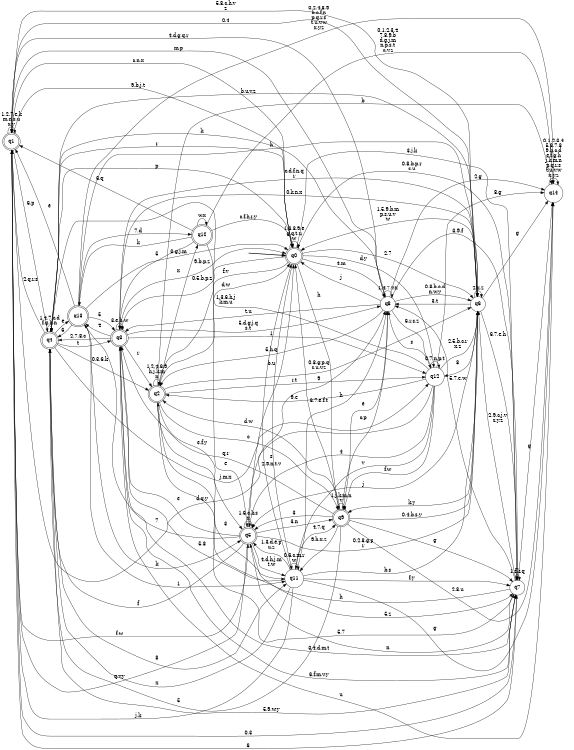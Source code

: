 digraph BlueStar {
__start0 [style = invis, shape = none, label = "", width = 0, height = 0];

rankdir=LR;
size="8,5";

s0 [style="rounded,filled", color="black", fillcolor="white" shape="doublecircle", label="q0"];
s1 [style="rounded,filled", color="black", fillcolor="white" shape="doublecircle", label="q1"];
s2 [style="rounded,filled", color="black", fillcolor="white" shape="doublecircle", label="q2"];
s3 [style="rounded,filled", color="black", fillcolor="white" shape="doublecircle", label="q3"];
s4 [style="rounded,filled", color="black", fillcolor="white" shape="doublecircle", label="q4"];
s5 [style="rounded,filled", color="black", fillcolor="white" shape="doublecircle", label="q5"];
s6 [style="filled", color="black", fillcolor="white" shape="circle", label="q6"];
s7 [style="filled", color="black", fillcolor="white" shape="circle", label="q7"];
s8 [style="filled", color="black", fillcolor="white" shape="circle", label="q8"];
s9 [style="rounded,filled", color="black", fillcolor="white" shape="doublecircle", label="q9"];
s10 [style="rounded,filled", color="black", fillcolor="white" shape="doublecircle", label="q10"];
s11 [style="filled", color="black", fillcolor="white" shape="circle", label="q11"];
s12 [style="filled", color="black", fillcolor="white" shape="circle", label="q12"];
s13 [style="rounded,filled", color="black", fillcolor="white" shape="doublecircle", label="q13"];
s14 [style="filled", color="black", fillcolor="white" shape="circle", label="q14"];
subgraph cluster_main { 
	graph [pad=".75", ranksep="0.15", nodesep="0.15"];
	 style=invis; 
	__start0 -> s0 [penwidth=2];
}
s0 -> s0 [label="1,6,8,9,e\ng,q,t,u\nw"];
s0 -> s1 [label="c,n,x"];
s0 -> s2 [label="f,v"];
s0 -> s3 [label="0,5,b,p,z"];
s0 -> s4 [label="r"];
s0 -> s6 [label="2,7"];
s0 -> s7 [label="3,j,k"];
s0 -> s8 [label="4,m"];
s0 -> s9 [label="h"];
s0 -> s11 [label="s"];
s0 -> s12 [label="d,y"];
s1 -> s0 [label="9,b,j,t"];
s1 -> s1 [label="1,2,7,e,k\nm,n,s,u\nx,y"];
s1 -> s4 [label="6,p"];
s1 -> s5 [label="f,w"];
s1 -> s6 [label="5,8,c,h,v\nz"];
s1 -> s7 [label="0,3"];
s1 -> s8 [label="4,d,g,q,r"];
s2 -> s0 [label="d,w"];
s2 -> s2 [label="1,2,4,6,9\nh,j,k,m\nn"];
s2 -> s5 [label="e,f,y"];
s2 -> s6 [label="0,8,g,p,q\ns,u,v,z"];
s2 -> s7 [label="5,7"];
s2 -> s9 [label="c"];
s2 -> s10 [label="x"];
s2 -> s11 [label="3"];
s2 -> s12 [label="r,t"];
s2 -> s14 [label="b"];
s3 -> s0 [label="9,b,p,z"];
s3 -> s2 [label="r"];
s3 -> s3 [label="3,e,h,w"];
s3 -> s4 [label="2,7,8,c"];
s3 -> s6 [label="0,k,n,x"];
s3 -> s7 [label="6,f,m,v,y"];
s3 -> s8 [label="5,d,g,j,q\ns,t"];
s3 -> s12 [label="1"];
s3 -> s13 [label="4"];
s3 -> s14 [label="u"];
s4 -> s0 [label="p"];
s4 -> s1 [label="2,q,r,s"];
s4 -> s2 [label="0,3,6,k"];
s4 -> s3 [label="t"];
s4 -> s4 [label="1,4,7,c,d\nf,g,h,n"];
s4 -> s6 [label="b,u,v,z"];
s4 -> s7 [label="5,9,w,y"];
s4 -> s11 [label="8"];
s4 -> s12 [label="j,m,x"];
s4 -> s13 [label="e"];
s5 -> s0 [label="b,u"];
s5 -> s1 [label="q,v,y"];
s5 -> s3 [label="e"];
s5 -> s4 [label="f"];
s5 -> s5 [label="1,6,c,k,s\nx"];
s5 -> s6 [label="0,2,8,g,p\nr"];
s5 -> s7 [label="5,z"];
s5 -> s8 [label="9"];
s5 -> s9 [label="3,n"];
s5 -> s11 [label="4,d,h,j,m\nt,w"];
s5 -> s13 [label="7"];
s6 -> s0 [label="1,5,9,b,m\np,s,u,v\nw"];
s6 -> s1 [label="0,4"];
s6 -> s3 [label="c,d,f,n,q\nr"];
s6 -> s5 [label="j"];
s6 -> s6 [label="2,x,z"];
s6 -> s7 [label="6,7,e,h"];
s6 -> s8 [label="3,t"];
s6 -> s9 [label="k,y"];
s6 -> s12 [label="8"];
s6 -> s14 [label="g"];
s7 -> s0 [label="0,8,b,p,r\ns,u"];
s7 -> s1 [label="6"];
s7 -> s2 [label="h"];
s7 -> s3 [label="3,4,d,m,t"];
s7 -> s5 [label="n"];
s7 -> s6 [label="2,9,c,j,v\nx,y,z"];
s7 -> s7 [label="1,f,k,q"];
s7 -> s8 [label="5,7,e,w"];
s7 -> s14 [label="g"];
s8 -> s0 [label="j"];
s8 -> s1 [label="m,p"];
s8 -> s2 [label="5,h,q"];
s8 -> s3 [label="t,u"];
s8 -> s4 [label="k"];
s8 -> s6 [label="0,8,b,c,d\nn,w,y"];
s8 -> s7 [label="3,9,f"];
s8 -> s8 [label="1,4,7,v,x"];
s8 -> s9 [label="e"];
s8 -> s12 [label="6,r,s,z"];
s8 -> s14 [label="2,g"];
s9 -> s0 [label="6,7,e,f,t"];
s9 -> s2 [label="d,w"];
s9 -> s3 [label="q,r"];
s9 -> s4 [label="5"];
s9 -> s5 [label="3"];
s9 -> s6 [label="0,4,b,s,y"];
s9 -> s7 [label="g"];
s9 -> s8 [label="c,p"];
s9 -> s9 [label="1,j,k,m,n\nv"];
s9 -> s11 [label="9,h,x,z"];
s9 -> s14 [label="2,8,u"];
s10 -> s0 [label="c,f,h,r,y"];
s10 -> s1 [label="6,q"];
s10 -> s3 [label="5"];
s10 -> s5 [label="e"];
s10 -> s10 [label="w,x"];
s10 -> s13 [label="k"];
s10 -> s14 [label="0,1,2,3,4\n7,8,9,b\nd,g,j,m\nn,p,s,t\nu,v,z"];
s11 -> s0 [label="2,9,n,t,v"];
s11 -> s1 [label="j,k"];
s11 -> s3 [label="5,8"];
s11 -> s4 [label="x"];
s11 -> s5 [label="1,3,d,e,p\nu,z"];
s11 -> s6 [label="b,s"];
s11 -> s7 [label="f,y"];
s11 -> s8 [label="h"];
s11 -> s9 [label="4,7,q"];
s11 -> s11 [label="0,6,c,m,r\nw"];
s11 -> s14 [label="g"];
s12 -> s1 [label="d,q,y"];
s12 -> s2 [label="9,e"];
s12 -> s4 [label="1,3,6,h,j\nk,m,u"];
s12 -> s5 [label="4"];
s12 -> s6 [label="2,5,b,c,r\nx,z"];
s12 -> s8 [label="s"];
s12 -> s9 [label="f,w"];
s12 -> s11 [label="v"];
s12 -> s12 [label="0,7,n,p,t"];
s12 -> s14 [label="8,g"];
s13 -> s0 [label="3,g,j,m"];
s13 -> s1 [label="e"];
s13 -> s3 [label="5"];
s13 -> s4 [label="6"];
s13 -> s5 [label="k"];
s13 -> s6 [label="h"];
s13 -> s10 [label="7,d"];
s13 -> s11 [label="1"];
s13 -> s14 [label="0,2,4,8,9\nb,c,f,n\np,q,r,s\nt,u,v,w\nx,y,z"];
s14 -> s14 [label="0,1,2,3,4\n5,6,7,8\n9,b,c,d\ne,f,g,h\nj,k,m,n\np,q,r,s\nt,u,v,w\nx,y,z"];

}